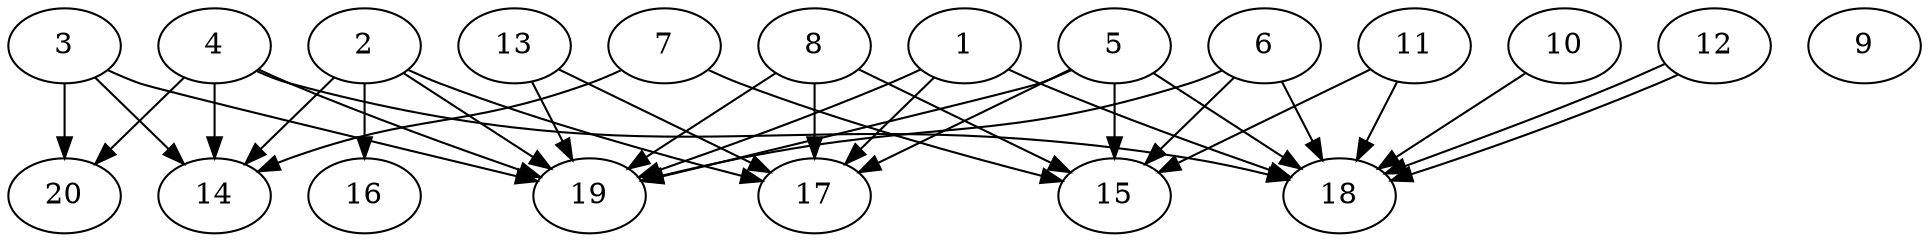 // DAG automatically generated by daggen at Tue Aug  6 16:20:30 2019
// ./daggen --dot -n 20 --ccr 0.5 --fat 0.8 --regular 0.5 --density 0.9 --mindata 5242880 --maxdata 52428800 
digraph G {
  1 [size="48943104", alpha="0.03", expect_size="24471552"] 
  1 -> 17 [size ="24471552"]
  1 -> 18 [size ="24471552"]
  1 -> 19 [size ="24471552"]
  2 [size="33753088", alpha="0.07", expect_size="16876544"] 
  2 -> 14 [size ="16876544"]
  2 -> 16 [size ="16876544"]
  2 -> 17 [size ="16876544"]
  2 -> 19 [size ="16876544"]
  3 [size="88213504", alpha="0.11", expect_size="44106752"] 
  3 -> 14 [size ="44106752"]
  3 -> 19 [size ="44106752"]
  3 -> 20 [size ="44106752"]
  4 [size="67428352", alpha="0.18", expect_size="33714176"] 
  4 -> 14 [size ="33714176"]
  4 -> 18 [size ="33714176"]
  4 -> 19 [size ="33714176"]
  4 -> 20 [size ="33714176"]
  5 [size="78704640", alpha="0.04", expect_size="39352320"] 
  5 -> 15 [size ="39352320"]
  5 -> 17 [size ="39352320"]
  5 -> 18 [size ="39352320"]
  5 -> 19 [size ="39352320"]
  6 [size="50984960", alpha="0.10", expect_size="25492480"] 
  6 -> 15 [size ="25492480"]
  6 -> 18 [size ="25492480"]
  6 -> 19 [size ="25492480"]
  7 [size="35600384", alpha="0.14", expect_size="17800192"] 
  7 -> 14 [size ="17800192"]
  7 -> 15 [size ="17800192"]
  8 [size="94726144", alpha="0.17", expect_size="47363072"] 
  8 -> 15 [size ="47363072"]
  8 -> 17 [size ="47363072"]
  8 -> 19 [size ="47363072"]
  9 [size="27527168", alpha="0.16", expect_size="13763584"] 
  10 [size="101658624", alpha="0.14", expect_size="50829312"] 
  10 -> 18 [size ="50829312"]
  11 [size="66719744", alpha="0.19", expect_size="33359872"] 
  11 -> 15 [size ="33359872"]
  11 -> 18 [size ="33359872"]
  12 [size="78864384", alpha="0.14", expect_size="39432192"] 
  12 -> 18 [size ="39432192"]
  12 -> 18 [size ="39432192"]
  13 [size="18520064", alpha="0.04", expect_size="9260032"] 
  13 -> 17 [size ="9260032"]
  13 -> 19 [size ="9260032"]
  14 [size="72159232", alpha="0.12", expect_size="36079616"] 
  15 [size="64919552", alpha="0.14", expect_size="32459776"] 
  16 [size="82184192", alpha="0.12", expect_size="41092096"] 
  17 [size="34125824", alpha="0.06", expect_size="17062912"] 
  18 [size="101513216", alpha="0.04", expect_size="50756608"] 
  19 [size="85512192", alpha="0.17", expect_size="42756096"] 
  20 [size="68710400", alpha="0.01", expect_size="34355200"] 
}
